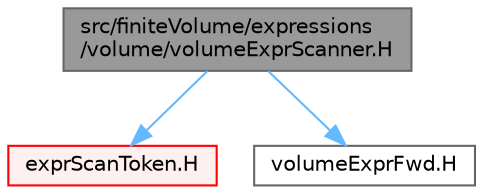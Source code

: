 digraph "src/finiteVolume/expressions/volume/volumeExprScanner.H"
{
 // LATEX_PDF_SIZE
  bgcolor="transparent";
  edge [fontname=Helvetica,fontsize=10,labelfontname=Helvetica,labelfontsize=10];
  node [fontname=Helvetica,fontsize=10,shape=box,height=0.2,width=0.4];
  Node1 [id="Node000001",label="src/finiteVolume/expressions\l/volume/volumeExprScanner.H",height=0.2,width=0.4,color="gray40", fillcolor="grey60", style="filled", fontcolor="black",tooltip=" "];
  Node1 -> Node2 [id="edge1_Node000001_Node000002",color="steelblue1",style="solid",tooltip=" "];
  Node2 [id="Node000002",label="exprScanToken.H",height=0.2,width=0.4,color="red", fillcolor="#FFF0F0", style="filled",URL="$exprScanToken_8H.html",tooltip=" "];
  Node1 -> Node80 [id="edge2_Node000001_Node000080",color="steelblue1",style="solid",tooltip=" "];
  Node80 [id="Node000080",label="volumeExprFwd.H",height=0.2,width=0.4,color="grey40", fillcolor="white", style="filled",URL="$volumeExprFwd_8H.html",tooltip=" "];
}
